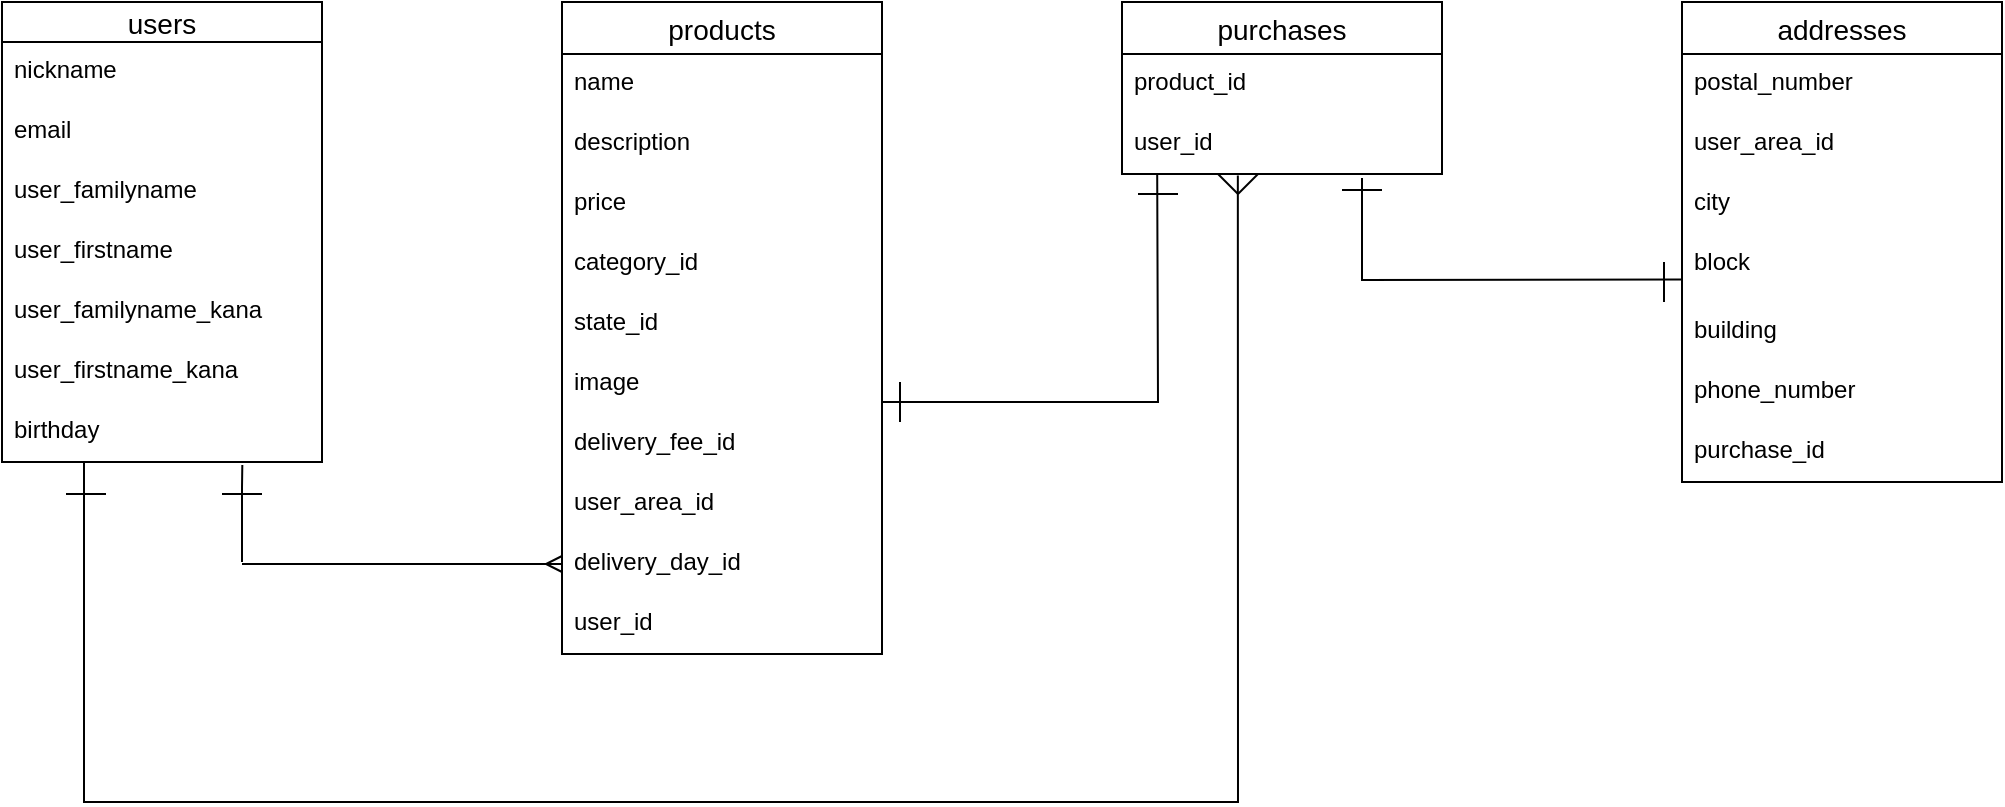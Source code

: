 <mxfile>
    <diagram id="vcHnCVFGN4CkBQIGxSKk" name="ページ1">
        <mxGraphModel dx="589" dy="567" grid="1" gridSize="10" guides="1" tooltips="1" connect="1" arrows="1" fold="1" page="1" pageScale="1" pageWidth="827" pageHeight="1169" math="0" shadow="0">
            <root>
                <mxCell id="0"/>
                <mxCell id="1" parent="0"/>
                <mxCell id="3" value="users" style="swimlane;fontStyle=0;childLayout=stackLayout;horizontal=1;startSize=20;horizontalStack=0;resizeParent=1;resizeParentMax=0;resizeLast=0;collapsible=1;marginBottom=0;align=center;fontSize=14;" parent="1" vertex="1">
                    <mxGeometry x="40" y="160" width="160" height="230" as="geometry">
                        <mxRectangle x="40" y="160" width="70" height="26" as="alternateBounds"/>
                    </mxGeometry>
                </mxCell>
                <mxCell id="4" value="nickname" style="text;strokeColor=none;fillColor=none;spacingLeft=4;spacingRight=4;overflow=hidden;rotatable=0;points=[[0,0.5],[1,0.5]];portConstraint=eastwest;fontSize=12;" parent="3" vertex="1">
                    <mxGeometry y="20" width="160" height="30" as="geometry"/>
                </mxCell>
                <mxCell id="5" value="email" style="text;strokeColor=none;fillColor=none;spacingLeft=4;spacingRight=4;overflow=hidden;rotatable=0;points=[[0,0.5],[1,0.5]];portConstraint=eastwest;fontSize=12;" parent="3" vertex="1">
                    <mxGeometry y="50" width="160" height="30" as="geometry"/>
                </mxCell>
                <mxCell id="23" value="user_familyname" style="text;strokeColor=none;fillColor=none;spacingLeft=4;spacingRight=4;overflow=hidden;rotatable=0;points=[[0,0.5],[1,0.5]];portConstraint=eastwest;fontSize=12;" parent="3" vertex="1">
                    <mxGeometry y="80" width="160" height="30" as="geometry"/>
                </mxCell>
                <mxCell id="68" value="user_firstname" style="text;strokeColor=none;fillColor=none;spacingLeft=4;spacingRight=4;overflow=hidden;rotatable=0;points=[[0,0.5],[1,0.5]];portConstraint=eastwest;fontSize=12;" vertex="1" parent="3">
                    <mxGeometry y="110" width="160" height="30" as="geometry"/>
                </mxCell>
                <mxCell id="67" value="user_familyname_kana" style="text;strokeColor=none;fillColor=none;spacingLeft=4;spacingRight=4;overflow=hidden;rotatable=0;points=[[0,0.5],[1,0.5]];portConstraint=eastwest;fontSize=12;" vertex="1" parent="3">
                    <mxGeometry y="140" width="160" height="30" as="geometry"/>
                </mxCell>
                <mxCell id="69" value="user_firstname_kana" style="text;strokeColor=none;fillColor=none;spacingLeft=4;spacingRight=4;overflow=hidden;rotatable=0;points=[[0,0.5],[1,0.5]];portConstraint=eastwest;fontSize=12;" vertex="1" parent="3">
                    <mxGeometry y="170" width="160" height="30" as="geometry"/>
                </mxCell>
                <mxCell id="24" value="birthday" style="text;strokeColor=none;fillColor=none;spacingLeft=4;spacingRight=4;overflow=hidden;rotatable=0;points=[[0,0.5],[1,0.5]];portConstraint=eastwest;fontSize=12;" parent="3" vertex="1">
                    <mxGeometry y="200" width="160" height="30" as="geometry"/>
                </mxCell>
                <mxCell id="7" value="products" style="swimlane;fontStyle=0;childLayout=stackLayout;horizontal=1;startSize=26;horizontalStack=0;resizeParent=1;resizeParentMax=0;resizeLast=0;collapsible=1;marginBottom=0;align=center;fontSize=14;" parent="1" vertex="1">
                    <mxGeometry x="320" y="160" width="160" height="326" as="geometry"/>
                </mxCell>
                <mxCell id="8" value="name" style="text;strokeColor=none;fillColor=none;spacingLeft=4;spacingRight=4;overflow=hidden;rotatable=0;points=[[0,0.5],[1,0.5]];portConstraint=eastwest;fontSize=12;" parent="7" vertex="1">
                    <mxGeometry y="26" width="160" height="30" as="geometry"/>
                </mxCell>
                <mxCell id="27" value="description" style="text;strokeColor=none;fillColor=none;spacingLeft=4;spacingRight=4;overflow=hidden;rotatable=0;points=[[0,0.5],[1,0.5]];portConstraint=eastwest;fontSize=12;" parent="7" vertex="1">
                    <mxGeometry y="56" width="160" height="30" as="geometry"/>
                </mxCell>
                <mxCell id="10" value="price" style="text;strokeColor=none;fillColor=none;spacingLeft=4;spacingRight=4;overflow=hidden;rotatable=0;points=[[0,0.5],[1,0.5]];portConstraint=eastwest;fontSize=12;" parent="7" vertex="1">
                    <mxGeometry y="86" width="160" height="30" as="geometry"/>
                </mxCell>
                <mxCell id="25" value="category_id" style="text;strokeColor=none;fillColor=none;spacingLeft=4;spacingRight=4;overflow=hidden;rotatable=0;points=[[0,0.5],[1,0.5]];portConstraint=eastwest;fontSize=12;" parent="7" vertex="1">
                    <mxGeometry y="116" width="160" height="30" as="geometry"/>
                </mxCell>
                <mxCell id="30" value="state_id" style="text;strokeColor=none;fillColor=none;spacingLeft=4;spacingRight=4;overflow=hidden;rotatable=0;points=[[0,0.5],[1,0.5]];portConstraint=eastwest;fontSize=12;" parent="7" vertex="1">
                    <mxGeometry y="146" width="160" height="30" as="geometry"/>
                </mxCell>
                <mxCell id="28" value="image" style="text;strokeColor=none;fillColor=none;spacingLeft=4;spacingRight=4;overflow=hidden;rotatable=0;points=[[0,0.5],[1,0.5]];portConstraint=eastwest;fontSize=12;" parent="7" vertex="1">
                    <mxGeometry y="176" width="160" height="30" as="geometry"/>
                </mxCell>
                <mxCell id="31" value="delivery_fee_id" style="text;strokeColor=none;fillColor=none;spacingLeft=4;spacingRight=4;overflow=hidden;rotatable=0;points=[[0,0.5],[1,0.5]];portConstraint=eastwest;fontSize=12;" parent="7" vertex="1">
                    <mxGeometry y="206" width="160" height="30" as="geometry"/>
                </mxCell>
                <mxCell id="32" value="user_area_id" style="text;strokeColor=none;fillColor=none;spacingLeft=4;spacingRight=4;overflow=hidden;rotatable=0;points=[[0,0.5],[1,0.5]];portConstraint=eastwest;fontSize=12;" parent="7" vertex="1">
                    <mxGeometry y="236" width="160" height="30" as="geometry"/>
                </mxCell>
                <mxCell id="34" value="delivery_day_id" style="text;strokeColor=none;fillColor=none;spacingLeft=4;spacingRight=4;overflow=hidden;rotatable=0;points=[[0,0.5],[1,0.5]];portConstraint=eastwest;fontSize=12;" parent="7" vertex="1">
                    <mxGeometry y="266" width="160" height="30" as="geometry"/>
                </mxCell>
                <mxCell id="29" value="user_id" style="text;strokeColor=none;fillColor=none;spacingLeft=4;spacingRight=4;overflow=hidden;rotatable=0;points=[[0,0.5],[1,0.5]];portConstraint=eastwest;fontSize=12;" parent="7" vertex="1">
                    <mxGeometry y="296" width="160" height="30" as="geometry"/>
                </mxCell>
                <mxCell id="11" value="purchases" style="swimlane;fontStyle=0;childLayout=stackLayout;horizontal=1;startSize=26;horizontalStack=0;resizeParent=1;resizeParentMax=0;resizeLast=0;collapsible=1;marginBottom=0;align=center;fontSize=14;" parent="1" vertex="1">
                    <mxGeometry x="600" y="160" width="160" height="86" as="geometry"/>
                </mxCell>
                <mxCell id="12" value="product_id" style="text;strokeColor=none;fillColor=none;spacingLeft=4;spacingRight=4;overflow=hidden;rotatable=0;points=[[0,0.5],[1,0.5]];portConstraint=eastwest;fontSize=12;" parent="11" vertex="1">
                    <mxGeometry y="26" width="160" height="30" as="geometry"/>
                </mxCell>
                <mxCell id="52" value="user_id" style="text;strokeColor=none;fillColor=none;spacingLeft=4;spacingRight=4;overflow=hidden;rotatable=0;points=[[0,0.5],[1,0.5]];portConstraint=eastwest;fontSize=12;" parent="11" vertex="1">
                    <mxGeometry y="56" width="160" height="30" as="geometry"/>
                </mxCell>
                <mxCell id="15" value="addresses" style="swimlane;fontStyle=0;childLayout=stackLayout;horizontal=1;startSize=26;horizontalStack=0;resizeParent=1;resizeParentMax=0;resizeLast=0;collapsible=1;marginBottom=0;align=center;fontSize=14;" parent="1" vertex="1">
                    <mxGeometry x="880" y="160" width="160" height="240" as="geometry"/>
                </mxCell>
                <mxCell id="16" value="postal_number" style="text;strokeColor=none;fillColor=none;spacingLeft=4;spacingRight=4;overflow=hidden;rotatable=0;points=[[0,0.5],[1,0.5]];portConstraint=eastwest;fontSize=12;" parent="15" vertex="1">
                    <mxGeometry y="26" width="160" height="30" as="geometry"/>
                </mxCell>
                <mxCell id="17" value="user_area_id" style="text;strokeColor=none;fillColor=none;spacingLeft=4;spacingRight=4;overflow=hidden;rotatable=0;points=[[0,0.5],[1,0.5]];portConstraint=eastwest;fontSize=12;" parent="15" vertex="1">
                    <mxGeometry y="56" width="160" height="30" as="geometry"/>
                </mxCell>
                <mxCell id="18" value="city" style="text;strokeColor=none;fillColor=none;spacingLeft=4;spacingRight=4;overflow=hidden;rotatable=0;points=[[0,0.5],[1,0.5]];portConstraint=eastwest;fontSize=12;" parent="15" vertex="1">
                    <mxGeometry y="86" width="160" height="30" as="geometry"/>
                </mxCell>
                <mxCell id="35" value="block" style="text;strokeColor=none;fillColor=none;spacingLeft=4;spacingRight=4;overflow=hidden;rotatable=0;points=[[0,0.5],[1,0.5]];portConstraint=eastwest;fontSize=12;" parent="15" vertex="1">
                    <mxGeometry y="116" width="160" height="34" as="geometry"/>
                </mxCell>
                <mxCell id="36" value="building" style="text;strokeColor=none;fillColor=none;spacingLeft=4;spacingRight=4;overflow=hidden;rotatable=0;points=[[0,0.5],[1,0.5]];portConstraint=eastwest;fontSize=12;" parent="15" vertex="1">
                    <mxGeometry y="150" width="160" height="30" as="geometry"/>
                </mxCell>
                <mxCell id="37" value="phone_number" style="text;strokeColor=none;fillColor=none;spacingLeft=4;spacingRight=4;overflow=hidden;rotatable=0;points=[[0,0.5],[1,0.5]];portConstraint=eastwest;fontSize=12;" parent="15" vertex="1">
                    <mxGeometry y="180" width="160" height="30" as="geometry"/>
                </mxCell>
                <mxCell id="70" value="purchase_id" style="text;strokeColor=none;fillColor=none;spacingLeft=4;spacingRight=4;overflow=hidden;rotatable=0;points=[[0,0.5],[1,0.5]];portConstraint=eastwest;fontSize=12;" vertex="1" parent="15">
                    <mxGeometry y="210" width="160" height="30" as="geometry"/>
                </mxCell>
                <mxCell id="40" value="" style="edgeStyle=entityRelationEdgeStyle;fontSize=12;html=1;endArrow=ERmany;entryX=0;entryY=0.5;entryDx=0;entryDy=0;" parent="1" target="34" edge="1">
                    <mxGeometry width="100" height="100" relative="1" as="geometry">
                        <mxPoint x="160" y="441" as="sourcePoint"/>
                        <mxPoint x="190" y="370" as="targetPoint"/>
                    </mxGeometry>
                </mxCell>
                <mxCell id="41" value="" style="endArrow=none;html=1;rounded=0;exitX=0.751;exitY=1.05;exitDx=0;exitDy=0;exitPerimeter=0;" parent="1" edge="1" source="24">
                    <mxGeometry relative="1" as="geometry">
                        <mxPoint x="160" y="400" as="sourcePoint"/>
                        <mxPoint x="160" y="440" as="targetPoint"/>
                        <Array as="points">
                            <mxPoint x="160" y="403"/>
                        </Array>
                    </mxGeometry>
                </mxCell>
                <mxCell id="42" value="" style="endArrow=none;html=1;rounded=0;" parent="1" edge="1">
                    <mxGeometry relative="1" as="geometry">
                        <mxPoint x="150" y="406" as="sourcePoint"/>
                        <mxPoint x="170" y="406" as="targetPoint"/>
                    </mxGeometry>
                </mxCell>
                <mxCell id="44" value="" style="endArrow=none;html=1;rounded=0;entryX=0.11;entryY=1.007;entryDx=0;entryDy=0;entryPerimeter=0;" parent="1" target="52" edge="1">
                    <mxGeometry relative="1" as="geometry">
                        <mxPoint x="480" y="360" as="sourcePoint"/>
                        <mxPoint x="679" y="250" as="targetPoint"/>
                        <Array as="points">
                            <mxPoint x="618" y="360"/>
                        </Array>
                    </mxGeometry>
                </mxCell>
                <mxCell id="47" value="" style="endArrow=none;html=1;rounded=0;" parent="1" edge="1">
                    <mxGeometry relative="1" as="geometry">
                        <mxPoint x="628" y="256" as="sourcePoint"/>
                        <mxPoint x="608" y="256" as="targetPoint"/>
                        <Array as="points"/>
                    </mxGeometry>
                </mxCell>
                <mxCell id="50" value="" style="endArrow=none;html=1;rounded=0;" parent="1" edge="1">
                    <mxGeometry relative="1" as="geometry">
                        <mxPoint x="489" y="350" as="sourcePoint"/>
                        <mxPoint x="489" y="370" as="targetPoint"/>
                    </mxGeometry>
                </mxCell>
                <mxCell id="56" value="" style="endArrow=none;html=1;rounded=0;exitX=0.75;exitY=1.067;exitDx=0;exitDy=0;exitPerimeter=0;entryX=0.003;entryY=0.668;entryDx=0;entryDy=0;entryPerimeter=0;" parent="1" source="52" target="35" edge="1">
                    <mxGeometry relative="1" as="geometry">
                        <mxPoint x="740" y="370" as="sourcePoint"/>
                        <mxPoint x="878" y="300" as="targetPoint"/>
                        <Array as="points">
                            <mxPoint x="720" y="299"/>
                        </Array>
                    </mxGeometry>
                </mxCell>
                <mxCell id="57" value="" style="endArrow=none;html=1;rounded=0;" parent="1" edge="1">
                    <mxGeometry relative="1" as="geometry">
                        <mxPoint x="871" y="310" as="sourcePoint"/>
                        <mxPoint x="871" y="290" as="targetPoint"/>
                        <Array as="points"/>
                    </mxGeometry>
                </mxCell>
                <mxCell id="59" value="" style="endArrow=none;html=1;rounded=0;" parent="1" edge="1">
                    <mxGeometry relative="1" as="geometry">
                        <mxPoint x="710" y="254" as="sourcePoint"/>
                        <mxPoint x="730" y="254" as="targetPoint"/>
                    </mxGeometry>
                </mxCell>
                <mxCell id="61" value="" style="endArrow=none;html=1;rounded=0;entryX=0.362;entryY=1.026;entryDx=0;entryDy=0;entryPerimeter=0;" parent="1" target="52" edge="1">
                    <mxGeometry relative="1" as="geometry">
                        <mxPoint x="81" y="390" as="sourcePoint"/>
                        <mxPoint x="500" y="380" as="targetPoint"/>
                        <Array as="points">
                            <mxPoint x="81" y="560"/>
                            <mxPoint x="658" y="560"/>
                        </Array>
                    </mxGeometry>
                </mxCell>
                <mxCell id="63" value="" style="endArrow=none;html=1;rounded=0;" parent="1" edge="1">
                    <mxGeometry relative="1" as="geometry">
                        <mxPoint x="72" y="406" as="sourcePoint"/>
                        <mxPoint x="92" y="406" as="targetPoint"/>
                    </mxGeometry>
                </mxCell>
                <mxCell id="65" value="" style="endArrow=none;html=1;rounded=0;" parent="1" edge="1">
                    <mxGeometry relative="1" as="geometry">
                        <mxPoint x="648" y="246" as="sourcePoint"/>
                        <mxPoint x="658" y="256" as="targetPoint"/>
                        <Array as="points"/>
                    </mxGeometry>
                </mxCell>
                <mxCell id="66" value="" style="endArrow=none;html=1;rounded=0;" parent="1" edge="1">
                    <mxGeometry relative="1" as="geometry">
                        <mxPoint x="668" y="246" as="sourcePoint"/>
                        <mxPoint x="658" y="256" as="targetPoint"/>
                        <Array as="points">
                            <mxPoint x="668" y="246"/>
                        </Array>
                    </mxGeometry>
                </mxCell>
            </root>
        </mxGraphModel>
    </diagram>
</mxfile>